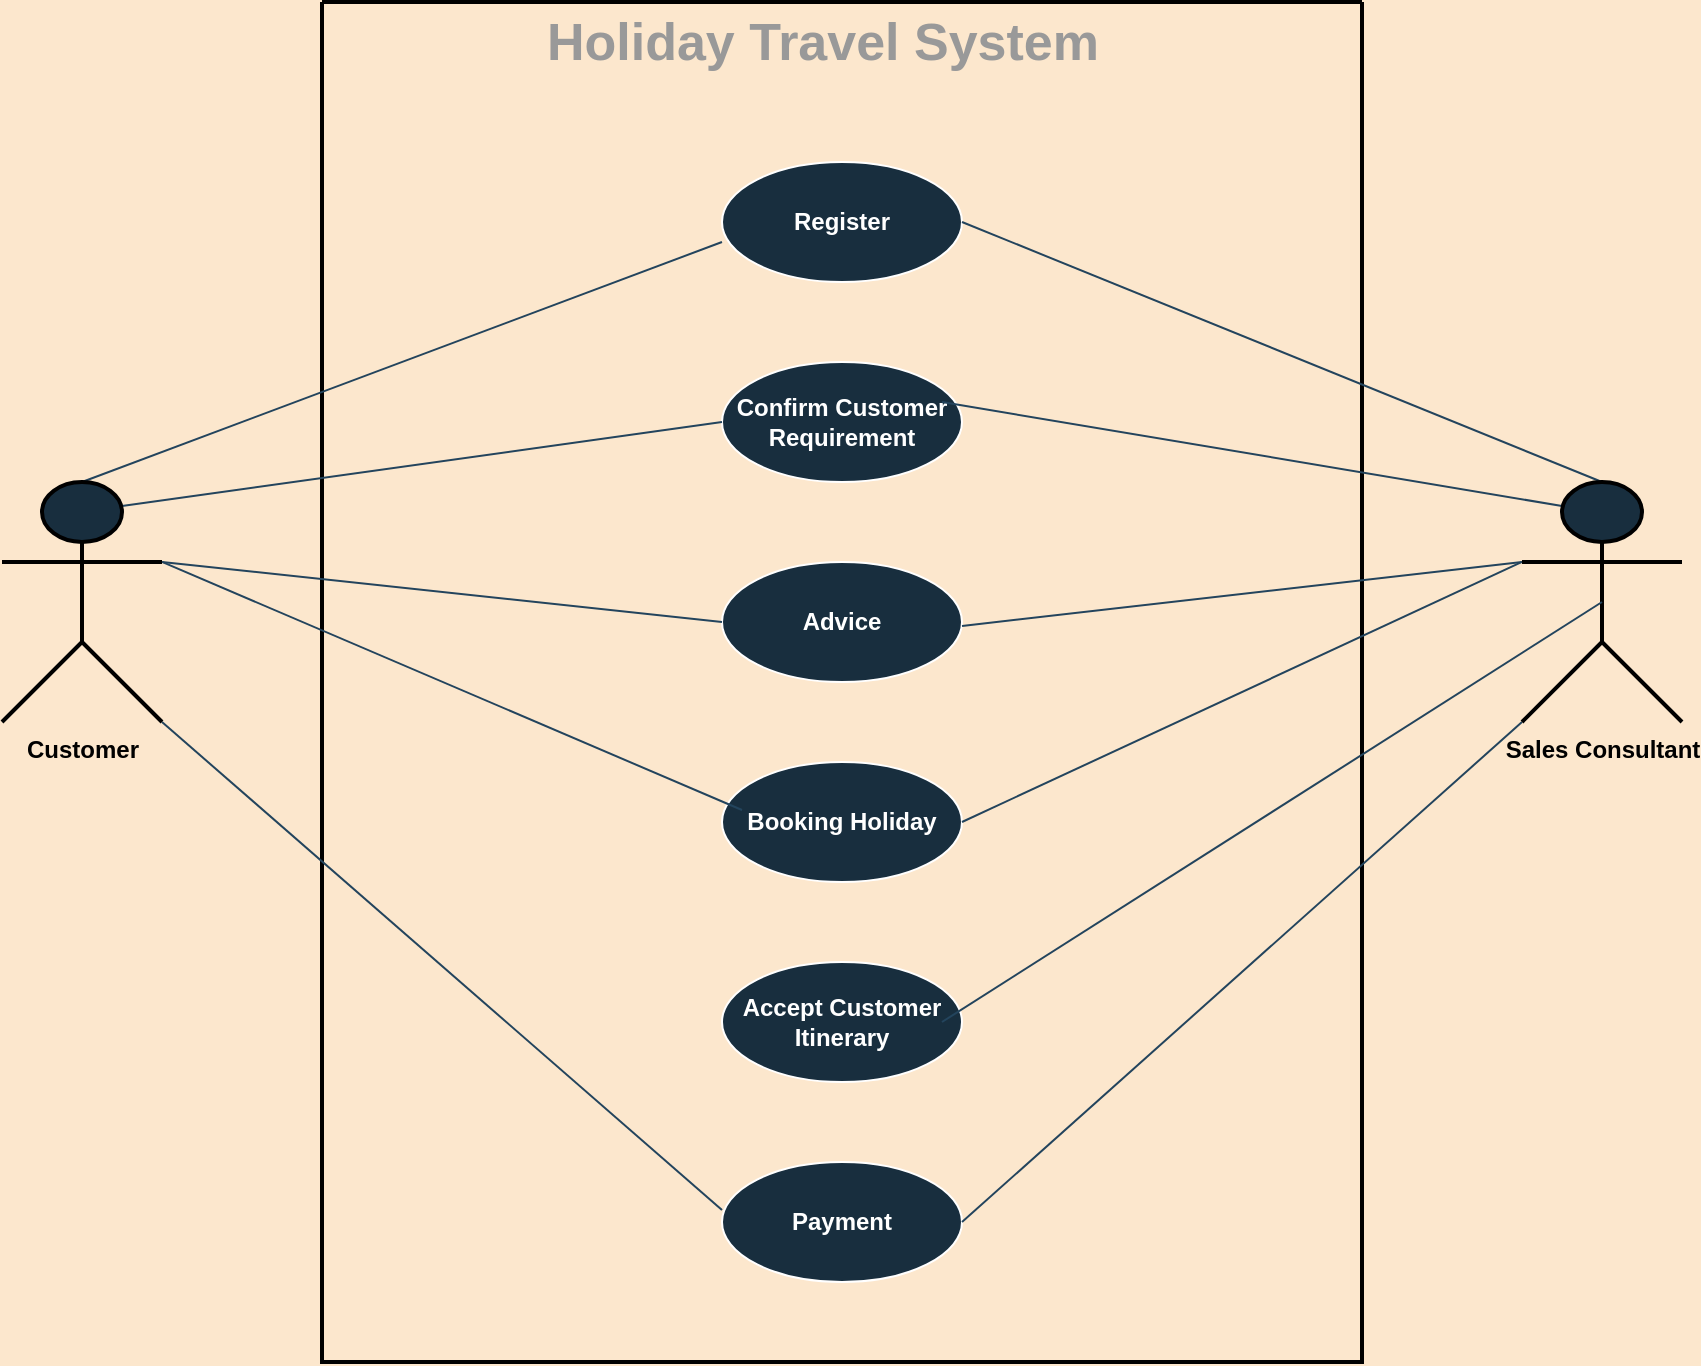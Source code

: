 <mxfile version="20.4.1" type="device"><diagram id="W7CJLlxGhlPq-fk_6Zry" name="Page-1"><mxGraphModel dx="1422" dy="762" grid="1" gridSize="10" guides="1" tooltips="1" connect="1" arrows="1" fold="1" page="1" pageScale="1" pageWidth="1169" pageHeight="827" background="#FCE7CD" math="0" shadow="0"><root><mxCell id="0"/><mxCell id="1" parent="0"/><mxCell id="3sUIWaYEjQyUSV5ll1D1-1" value="" style="swimlane;startSize=0;fillColor=#182E3E;strokeColor=#000000;fontColor=#FFFFFF;strokeWidth=2;" parent="1" vertex="1"><mxGeometry x="320" y="40" width="520" height="680" as="geometry"/></mxCell><mxCell id="3sUIWaYEjQyUSV5ll1D1-13" value="&lt;b&gt;Confirm Customer Requirement&lt;/b&gt;" style="ellipse;whiteSpace=wrap;html=1;fillColor=#182E3E;strokeColor=#FFFFFF;fontColor=#FFFFFF;" parent="3sUIWaYEjQyUSV5ll1D1-1" vertex="1"><mxGeometry x="200" y="180" width="120" height="60" as="geometry"/></mxCell><mxCell id="3sUIWaYEjQyUSV5ll1D1-14" value="&lt;b&gt;Advice&lt;/b&gt;" style="ellipse;whiteSpace=wrap;html=1;fillColor=#182E3E;strokeColor=#FFFFFF;fontColor=#FFFFFF;" parent="3sUIWaYEjQyUSV5ll1D1-1" vertex="1"><mxGeometry x="200" y="280" width="120" height="60" as="geometry"/></mxCell><mxCell id="3sUIWaYEjQyUSV5ll1D1-15" value="&lt;b&gt;Booking Holiday&lt;/b&gt;" style="ellipse;whiteSpace=wrap;html=1;fillColor=#182E3E;strokeColor=#FFFFFF;fontColor=#FFFFFF;" parent="3sUIWaYEjQyUSV5ll1D1-1" vertex="1"><mxGeometry x="200" y="380" width="120" height="60" as="geometry"/></mxCell><mxCell id="3sUIWaYEjQyUSV5ll1D1-16" value="&lt;b&gt;Accept Customer Itinerary&lt;/b&gt;" style="ellipse;whiteSpace=wrap;html=1;fillColor=#182E3E;strokeColor=#FFFFFF;fontColor=#FFFFFF;" parent="3sUIWaYEjQyUSV5ll1D1-1" vertex="1"><mxGeometry x="200" y="480" width="120" height="60" as="geometry"/></mxCell><mxCell id="3sUIWaYEjQyUSV5ll1D1-17" value="&lt;b&gt;Payment&lt;/b&gt;" style="ellipse;whiteSpace=wrap;html=1;fillColor=#182E3E;strokeColor=#FFFFFF;fontColor=#FFFFFF;" parent="3sUIWaYEjQyUSV5ll1D1-1" vertex="1"><mxGeometry x="200" y="580" width="120" height="60" as="geometry"/></mxCell><mxCell id="3sUIWaYEjQyUSV5ll1D1-18" value="&lt;b&gt;Register&lt;/b&gt;" style="ellipse;whiteSpace=wrap;html=1;fillColor=#182E3E;strokeColor=#FFFFFF;fontColor=#FFFFFF;" parent="3sUIWaYEjQyUSV5ll1D1-1" vertex="1"><mxGeometry x="200" y="80" width="120" height="60" as="geometry"/></mxCell><mxCell id="3sUIWaYEjQyUSV5ll1D1-19" value="" style="endArrow=none;html=1;rounded=0;exitX=0.5;exitY=0;exitDx=0;exitDy=0;exitPerimeter=0;labelBackgroundColor=#FCE7CD;strokeColor=#23445D;" parent="3sUIWaYEjQyUSV5ll1D1-1" source="3sUIWaYEjQyUSV5ll1D1-2" edge="1"><mxGeometry width="50" height="50" relative="1" as="geometry"><mxPoint x="150" y="170" as="sourcePoint"/><mxPoint x="200" y="120" as="targetPoint"/></mxGeometry></mxCell><mxCell id="3sUIWaYEjQyUSV5ll1D1-20" value="" style="endArrow=none;html=1;rounded=0;exitX=0.5;exitY=0;exitDx=0;exitDy=0;exitPerimeter=0;labelBackgroundColor=#FCE7CD;strokeColor=#23445D;entryX=0.5;entryY=0;entryDx=0;entryDy=0;entryPerimeter=0;" parent="3sUIWaYEjQyUSV5ll1D1-1" target="3sUIWaYEjQyUSV5ll1D1-3" edge="1"><mxGeometry width="50" height="50" relative="1" as="geometry"><mxPoint x="320" y="110" as="sourcePoint"/><mxPoint x="630" y="230" as="targetPoint"/></mxGeometry></mxCell><mxCell id="3sUIWaYEjQyUSV5ll1D1-21" value="" style="endArrow=none;html=1;rounded=0;exitX=0.5;exitY=0;exitDx=0;exitDy=0;exitPerimeter=0;labelBackgroundColor=#FCE7CD;strokeColor=#23445D;entryX=0.25;entryY=0.1;entryDx=0;entryDy=0;entryPerimeter=0;" parent="3sUIWaYEjQyUSV5ll1D1-1" target="3sUIWaYEjQyUSV5ll1D1-3" edge="1"><mxGeometry width="50" height="50" relative="1" as="geometry"><mxPoint x="310" y="200" as="sourcePoint"/><mxPoint x="630" y="330" as="targetPoint"/></mxGeometry></mxCell><mxCell id="3sUIWaYEjQyUSV5ll1D1-22" value="" style="endArrow=none;html=1;rounded=0;exitX=0.75;exitY=0.1;exitDx=0;exitDy=0;exitPerimeter=0;labelBackgroundColor=#FCE7CD;strokeColor=#23445D;" parent="3sUIWaYEjQyUSV5ll1D1-1" source="3sUIWaYEjQyUSV5ll1D1-2" edge="1"><mxGeometry width="50" height="50" relative="1" as="geometry"><mxPoint x="-120" y="330" as="sourcePoint"/><mxPoint x="200" y="210" as="targetPoint"/></mxGeometry></mxCell><mxCell id="3sUIWaYEjQyUSV5ll1D1-24" value="" style="endArrow=none;html=1;rounded=0;exitX=1;exitY=0.333;exitDx=0;exitDy=0;exitPerimeter=0;labelBackgroundColor=#FCE7CD;strokeColor=#23445D;" parent="3sUIWaYEjQyUSV5ll1D1-1" source="3sUIWaYEjQyUSV5ll1D1-2" edge="1"><mxGeometry width="50" height="50" relative="1" as="geometry"><mxPoint x="-100" y="352" as="sourcePoint"/><mxPoint x="200" y="310" as="targetPoint"/></mxGeometry></mxCell><mxCell id="3sUIWaYEjQyUSV5ll1D1-25" value="" style="endArrow=none;html=1;rounded=0;exitX=1;exitY=0.333;exitDx=0;exitDy=0;exitPerimeter=0;labelBackgroundColor=#FCE7CD;strokeColor=#23445D;entryX=0;entryY=0.333;entryDx=0;entryDy=0;entryPerimeter=0;" parent="3sUIWaYEjQyUSV5ll1D1-1" target="3sUIWaYEjQyUSV5ll1D1-3" edge="1"><mxGeometry width="50" height="50" relative="1" as="geometry"><mxPoint x="320" y="410" as="sourcePoint"/><mxPoint x="600" y="440" as="targetPoint"/></mxGeometry></mxCell><mxCell id="3sUIWaYEjQyUSV5ll1D1-27" value="" style="endArrow=none;html=1;rounded=0;exitX=1;exitY=0.333;exitDx=0;exitDy=0;exitPerimeter=0;labelBackgroundColor=#FCE7CD;strokeColor=#23445D;" parent="3sUIWaYEjQyUSV5ll1D1-1" source="3sUIWaYEjQyUSV5ll1D1-2" edge="1"><mxGeometry width="50" height="50" relative="1" as="geometry"><mxPoint x="-70" y="374" as="sourcePoint"/><mxPoint x="210" y="404" as="targetPoint"/></mxGeometry></mxCell><mxCell id="3sUIWaYEjQyUSV5ll1D1-28" value="" style="endArrow=none;html=1;rounded=0;exitX=1;exitY=1;exitDx=0;exitDy=0;exitPerimeter=0;labelBackgroundColor=#FCE7CD;strokeColor=#23445D;" parent="3sUIWaYEjQyUSV5ll1D1-1" source="3sUIWaYEjQyUSV5ll1D1-2" edge="1"><mxGeometry width="50" height="50" relative="1" as="geometry"><mxPoint x="-90" y="480" as="sourcePoint"/><mxPoint x="200" y="604" as="targetPoint"/></mxGeometry></mxCell><mxCell id="3sUIWaYEjQyUSV5ll1D1-29" value="" style="endArrow=none;html=1;rounded=0;exitX=1;exitY=0.333;exitDx=0;exitDy=0;exitPerimeter=0;labelBackgroundColor=#FCE7CD;strokeColor=#23445D;entryX=0;entryY=1;entryDx=0;entryDy=0;entryPerimeter=0;" parent="3sUIWaYEjQyUSV5ll1D1-1" target="3sUIWaYEjQyUSV5ll1D1-3" edge="1"><mxGeometry width="50" height="50" relative="1" as="geometry"><mxPoint x="320" y="610" as="sourcePoint"/><mxPoint x="610" y="734" as="targetPoint"/><Array as="points"/></mxGeometry></mxCell><mxCell id="3sUIWaYEjQyUSV5ll1D1-3" value="&lt;b&gt;&lt;font color=&quot;#000000&quot;&gt;Sales Consultant&lt;/font&gt;&lt;/b&gt;" style="shape=umlActor;verticalLabelPosition=bottom;verticalAlign=top;html=1;outlineConnect=0;fillColor=#182E3E;strokeColor=#000000;fontColor=#FFFFFF;strokeWidth=2;" parent="1" vertex="1"><mxGeometry x="920" y="280" width="80" height="120" as="geometry"/></mxCell><mxCell id="3sUIWaYEjQyUSV5ll1D1-2" value="&lt;b&gt;&lt;font color=&quot;#000000&quot;&gt;Customer&lt;/font&gt;&lt;/b&gt;" style="shape=umlActor;verticalLabelPosition=bottom;verticalAlign=top;html=1;outlineConnect=0;fillColor=#182E3E;strokeColor=#000000;fontColor=#FFFFFF;strokeWidth=2;" parent="1" vertex="1"><mxGeometry x="160" y="280" width="80" height="120" as="geometry"/></mxCell><mxCell id="3sUIWaYEjQyUSV5ll1D1-8" value="" style="edgeStyle=orthogonalEdgeStyle;rounded=0;orthogonalLoop=1;jettySize=auto;html=1;labelBackgroundColor=#FCE7CD;strokeColor=#23445D;" parent="1" edge="1"><mxGeometry relative="1" as="geometry"><mxPoint x="200" y="640" as="targetPoint"/></mxGeometry></mxCell><mxCell id="3sUIWaYEjQyUSV5ll1D1-10" value="" style="edgeStyle=orthogonalEdgeStyle;rounded=0;orthogonalLoop=1;jettySize=auto;html=1;labelBackgroundColor=#FCE7CD;strokeColor=#23445D;" parent="1" edge="1"><mxGeometry relative="1" as="geometry"><mxPoint x="200" y="810" as="targetPoint"/></mxGeometry></mxCell><mxCell id="3sUIWaYEjQyUSV5ll1D1-23" value="" style="endArrow=none;html=1;rounded=0;exitX=0.75;exitY=0.1;exitDx=0;exitDy=0;exitPerimeter=0;labelBackgroundColor=#FCE7CD;strokeColor=#23445D;entryX=0;entryY=0.333;entryDx=0;entryDy=0;entryPerimeter=0;" parent="1" target="3sUIWaYEjQyUSV5ll1D1-3" edge="1"><mxGeometry width="50" height="50" relative="1" as="geometry"><mxPoint x="640" y="352" as="sourcePoint"/><mxPoint x="940" y="310" as="targetPoint"/></mxGeometry></mxCell><mxCell id="3sUIWaYEjQyUSV5ll1D1-26" value="" style="endArrow=none;html=1;rounded=0;exitX=1;exitY=0.333;exitDx=0;exitDy=0;exitPerimeter=0;labelBackgroundColor=#FCE7CD;strokeColor=#23445D;entryX=0.5;entryY=0.5;entryDx=0;entryDy=0;entryPerimeter=0;" parent="1" target="3sUIWaYEjQyUSV5ll1D1-3" edge="1"><mxGeometry width="50" height="50" relative="1" as="geometry"><mxPoint x="630" y="550" as="sourcePoint"/><mxPoint x="910" y="420" as="targetPoint"/></mxGeometry></mxCell><mxCell id="3sUIWaYEjQyUSV5ll1D1-30" value="&lt;font color=&quot;#999999&quot; size=&quot;1&quot; style=&quot;&quot;&gt;&lt;b style=&quot;font-size: 26px;&quot;&gt;Holiday Travel System&lt;/b&gt;&lt;/font&gt;" style="text;html=1;align=center;verticalAlign=middle;resizable=0;points=[];autosize=1;strokeColor=none;fillColor=none;fontColor=#FFFFFF;" parent="1" vertex="1"><mxGeometry x="420" y="40" width="300" height="40" as="geometry"/></mxCell></root></mxGraphModel></diagram></mxfile>